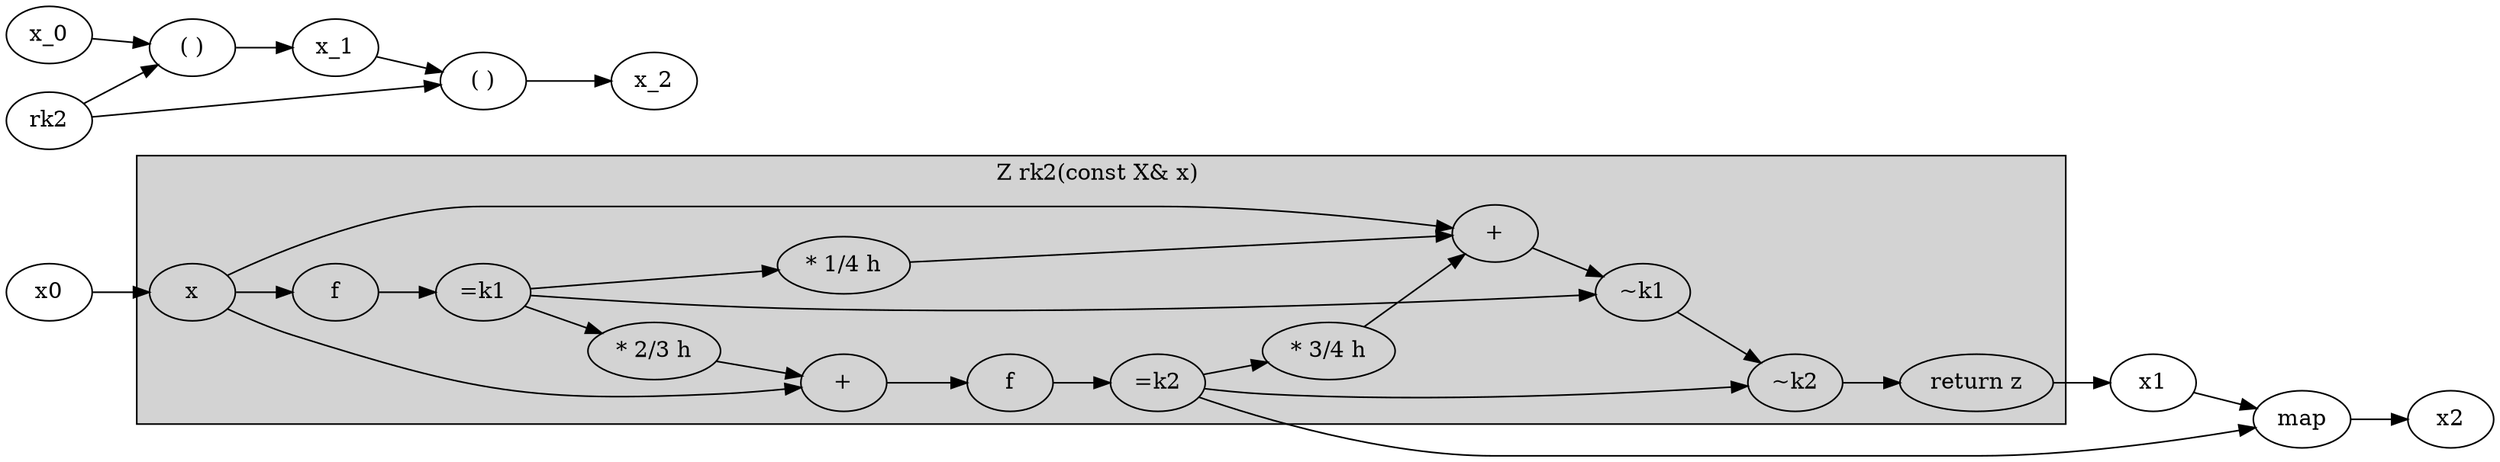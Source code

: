 digraph RK4 {
  rankdir=LR;
  thd2[label="* 2/3 h"]
  thd4[label="* 3/4 h"]
  thd5[label="* 1/4 h"]
  f2[label="f"]
  sum1[label="+"]
  sum2[label="+"]
  k1[label="=k1"]
  k2[label="=k2"]
  zr[label="return z"]
   
  x0 -> x
  subgraph clusterrk2 {
   label="Z rk2(const X& x) ";
   fillcolor=lightgrey; 
   style=filled; 
 
  x->f -> k1
  k1 -> thd2 -> sum1;
  x -> sum1;
  sum1 -> f2 -> k2-> thd4 -> sum2;
  k1 -> thd5 -> sum2;
  x -> sum2 -> dk1 -> dk2 -> zr;

  dk1[label="~k1"]
  k1 -> dk1;
  dk2[label="~k2"]
  k2 -> dk2;

  }


zr-> x1;
k2 -> map [ltail=clusterrk2 lhead=map]
x1 -> map -> x2;

map2[label="( )"]
map3[label="( )"]
"x_0" -> map2 
"rk2" -> map2 -> "x_1"
"x_1" -> map3 
"rk2" -> map3 -> "x_2"

}
